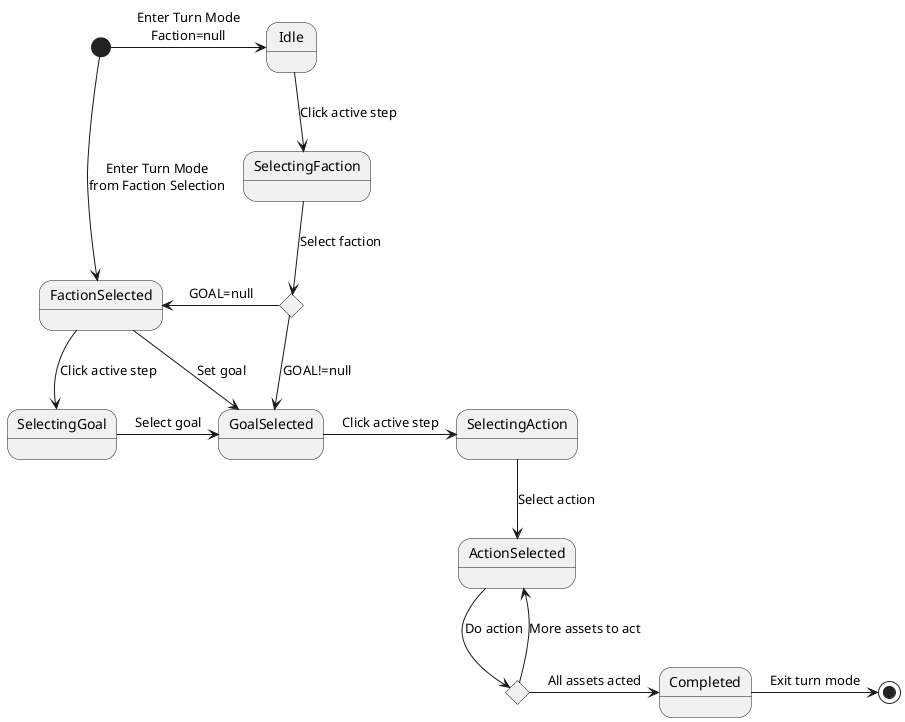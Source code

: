 @startuml "Turn States"

state Idle
state SelectingFaction
state FactionSelected
state SelectingGoal
state CheckGoal <<choice>>
state GoalSelected
state SelectingAction
state ActionSelected
state CheckActionsRemaining <<choice>>

[*] -> Idle : Enter Turn Mode\nFaction=null
[*] --> FactionSelected : Enter Turn Mode\nfrom Faction Selection
Idle --> SelectingFaction : Click active step
SelectingFaction --> CheckGoal : Select faction
CheckGoal -left-> FactionSelected : GOAL=null
CheckGoal --> GoalSelected : GOAL!=null
FactionSelected --> SelectingGoal : Click active step
FactionSelected --> GoalSelected : Set goal
SelectingGoal -> GoalSelected : Select goal
GoalSelected -> SelectingAction : Click active step
SelectingAction --> ActionSelected : Select action
ActionSelected -> CheckActionsRemaining : Do action
CheckActionsRemaining --> ActionSelected : More assets to act
CheckActionsRemaining -> Completed : All assets acted
Completed -> [*] : Exit turn mode

@enduml